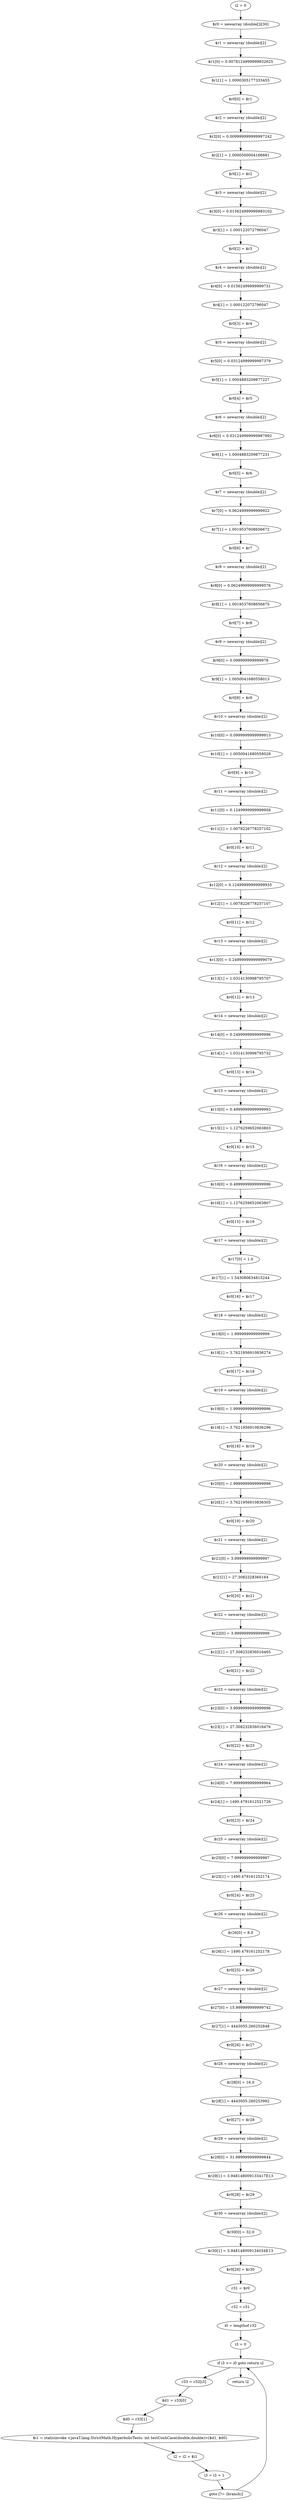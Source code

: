 digraph "unitGraph" {
    "i2 = 0"
    "$r0 = newarray (double[])[30]"
    "$r1 = newarray (double)[2]"
    "$r1[0] = 0.0078124999999832625"
    "$r1[1] = 1.0000305177333455"
    "$r0[0] = $r1"
    "$r2 = newarray (double)[2]"
    "$r2[0] = 0.009999999999997242"
    "$r2[1] = 1.0000500004166681"
    "$r0[1] = $r2"
    "$r3 = newarray (double)[2]"
    "$r3[0] = 0.015624999999983102"
    "$r3[1] = 1.000122072796047"
    "$r0[2] = $r3"
    "$r4 = newarray (double)[2]"
    "$r4[0] = 0.01562499999999731"
    "$r4[1] = 1.000122072796047"
    "$r0[3] = $r4"
    "$r5 = newarray (double)[2]"
    "$r5[0] = 0.03124999999997379"
    "$r5[1] = 1.0004883209877227"
    "$r0[4] = $r5"
    "$r6 = newarray (double)[2]"
    "$r6[0] = 0.031249999999987992"
    "$r6[1] = 1.0004883209877231"
    "$r0[5] = $r6"
    "$r7 = newarray (double)[2]"
    "$r7[0] = 0.0624999999999922"
    "$r7[1] = 1.0019537608656672"
    "$r0[6] = $r7"
    "$r8 = newarray (double)[2]"
    "$r8[0] = 0.06249999999999576"
    "$r8[1] = 1.0019537608656675"
    "$r0[7] = $r8"
    "$r9 = newarray (double)[2]"
    "$r9[0] = 0.099999999999978"
    "$r9[1] = 1.0050041680558013"
    "$r0[8] = $r9"
    "$r10 = newarray (double)[2]"
    "$r10[0] = 0.0999999999999913"
    "$r10[1] = 1.0050041680558028"
    "$r0[9] = $r10"
    "$r11 = newarray (double)[2]"
    "$r11[0] = 0.1249999999999958"
    "$r11[1] = 1.0078226778257102"
    "$r0[10] = $r11"
    "$r12 = newarray (double)[2]"
    "$r12[0] = 0.12499999999999935"
    "$r12[1] = 1.0078226778257107"
    "$r0[11] = $r12"
    "$r13 = newarray (double)[2]"
    "$r13[0] = 0.24999999999999079"
    "$r13[1] = 1.0314130998795707"
    "$r0[12] = $r13"
    "$r14 = newarray (double)[2]"
    "$r14[0] = 0.2499999999999996"
    "$r14[1] = 1.0314130998795732"
    "$r0[13] = $r14"
    "$r15 = newarray (double)[2]"
    "$r15[0] = 0.4999999999999993"
    "$r15[1] = 1.1276259652063803"
    "$r0[14] = $r15"
    "$r16 = newarray (double)[2]"
    "$r16[0] = 0.4999999999999996"
    "$r16[1] = 1.1276259652063807"
    "$r0[15] = $r16"
    "$r17 = newarray (double)[2]"
    "$r17[0] = 1.0"
    "$r17[1] = 1.543080634815244"
    "$r0[16] = $r17"
    "$r18 = newarray (double)[2]"
    "$r18[0] = 1.999999999999999"
    "$r18[1] = 3.7621956910836274"
    "$r0[17] = $r18"
    "$r19 = newarray (double)[2]"
    "$r19[0] = 1.9999999999999996"
    "$r19[1] = 3.7621956910836296"
    "$r0[18] = $r19"
    "$r20 = newarray (double)[2]"
    "$r20[0] = 1.9999999999999998"
    "$r20[1] = 3.7621956910836305"
    "$r0[19] = $r20"
    "$r21 = newarray (double)[2]"
    "$r21[0] = 3.999999999999997"
    "$r21[1] = 27.3082328360164"
    "$r0[20] = $r21"
    "$r22 = newarray (double)[2]"
    "$r22[0] = 3.999999999999999"
    "$r22[1] = 27.308232836016465"
    "$r0[21] = $r22"
    "$r23 = newarray (double)[2]"
    "$r23[0] = 3.9999999999999996"
    "$r23[1] = 27.308232836016476"
    "$r0[22] = $r23"
    "$r24 = newarray (double)[2]"
    "$r24[0] = 7.9999999999999964"
    "$r24[1] = 1490.4791612521726"
    "$r0[23] = $r24"
    "$r25 = newarray (double)[2]"
    "$r25[0] = 7.999999999999997"
    "$r25[1] = 1490.479161252174"
    "$r0[24] = $r25"
    "$r26 = newarray (double)[2]"
    "$r26[0] = 8.0"
    "$r26[1] = 1490.479161252178"
    "$r0[25] = $r26"
    "$r27 = newarray (double)[2]"
    "$r27[0] = 15.999999999999742"
    "$r27[1] = 4443055.260252848"
    "$r0[26] = $r27"
    "$r28 = newarray (double)[2]"
    "$r28[0] = 16.0"
    "$r28[1] = 4443055.260253992"
    "$r0[27] = $r28"
    "$r29 = newarray (double)[2]"
    "$r29[0] = 31.999999999999844"
    "$r29[1] = 3.948148009133417E13"
    "$r0[28] = $r29"
    "$r30 = newarray (double)[2]"
    "$r30[0] = 32.0"
    "$r30[1] = 3.948148009134034E13"
    "$r0[29] = $r30"
    "r31 = $r0"
    "r32 = r31"
    "i0 = lengthof r32"
    "i3 = 0"
    "if i3 >= i0 goto return i2"
    "r33 = r32[i3]"
    "$d1 = r33[0]"
    "$d0 = r33[1]"
    "$i1 = staticinvoke <javaT.lang.StrictMath.HyperbolicTests: int testCoshCase(double,double)>($d1, $d0)"
    "i2 = i2 + $i1"
    "i3 = i3 + 1"
    "goto [?= (branch)]"
    "return i2"
    "i2 = 0"->"$r0 = newarray (double[])[30]";
    "$r0 = newarray (double[])[30]"->"$r1 = newarray (double)[2]";
    "$r1 = newarray (double)[2]"->"$r1[0] = 0.0078124999999832625";
    "$r1[0] = 0.0078124999999832625"->"$r1[1] = 1.0000305177333455";
    "$r1[1] = 1.0000305177333455"->"$r0[0] = $r1";
    "$r0[0] = $r1"->"$r2 = newarray (double)[2]";
    "$r2 = newarray (double)[2]"->"$r2[0] = 0.009999999999997242";
    "$r2[0] = 0.009999999999997242"->"$r2[1] = 1.0000500004166681";
    "$r2[1] = 1.0000500004166681"->"$r0[1] = $r2";
    "$r0[1] = $r2"->"$r3 = newarray (double)[2]";
    "$r3 = newarray (double)[2]"->"$r3[0] = 0.015624999999983102";
    "$r3[0] = 0.015624999999983102"->"$r3[1] = 1.000122072796047";
    "$r3[1] = 1.000122072796047"->"$r0[2] = $r3";
    "$r0[2] = $r3"->"$r4 = newarray (double)[2]";
    "$r4 = newarray (double)[2]"->"$r4[0] = 0.01562499999999731";
    "$r4[0] = 0.01562499999999731"->"$r4[1] = 1.000122072796047";
    "$r4[1] = 1.000122072796047"->"$r0[3] = $r4";
    "$r0[3] = $r4"->"$r5 = newarray (double)[2]";
    "$r5 = newarray (double)[2]"->"$r5[0] = 0.03124999999997379";
    "$r5[0] = 0.03124999999997379"->"$r5[1] = 1.0004883209877227";
    "$r5[1] = 1.0004883209877227"->"$r0[4] = $r5";
    "$r0[4] = $r5"->"$r6 = newarray (double)[2]";
    "$r6 = newarray (double)[2]"->"$r6[0] = 0.031249999999987992";
    "$r6[0] = 0.031249999999987992"->"$r6[1] = 1.0004883209877231";
    "$r6[1] = 1.0004883209877231"->"$r0[5] = $r6";
    "$r0[5] = $r6"->"$r7 = newarray (double)[2]";
    "$r7 = newarray (double)[2]"->"$r7[0] = 0.0624999999999922";
    "$r7[0] = 0.0624999999999922"->"$r7[1] = 1.0019537608656672";
    "$r7[1] = 1.0019537608656672"->"$r0[6] = $r7";
    "$r0[6] = $r7"->"$r8 = newarray (double)[2]";
    "$r8 = newarray (double)[2]"->"$r8[0] = 0.06249999999999576";
    "$r8[0] = 0.06249999999999576"->"$r8[1] = 1.0019537608656675";
    "$r8[1] = 1.0019537608656675"->"$r0[7] = $r8";
    "$r0[7] = $r8"->"$r9 = newarray (double)[2]";
    "$r9 = newarray (double)[2]"->"$r9[0] = 0.099999999999978";
    "$r9[0] = 0.099999999999978"->"$r9[1] = 1.0050041680558013";
    "$r9[1] = 1.0050041680558013"->"$r0[8] = $r9";
    "$r0[8] = $r9"->"$r10 = newarray (double)[2]";
    "$r10 = newarray (double)[2]"->"$r10[0] = 0.0999999999999913";
    "$r10[0] = 0.0999999999999913"->"$r10[1] = 1.0050041680558028";
    "$r10[1] = 1.0050041680558028"->"$r0[9] = $r10";
    "$r0[9] = $r10"->"$r11 = newarray (double)[2]";
    "$r11 = newarray (double)[2]"->"$r11[0] = 0.1249999999999958";
    "$r11[0] = 0.1249999999999958"->"$r11[1] = 1.0078226778257102";
    "$r11[1] = 1.0078226778257102"->"$r0[10] = $r11";
    "$r0[10] = $r11"->"$r12 = newarray (double)[2]";
    "$r12 = newarray (double)[2]"->"$r12[0] = 0.12499999999999935";
    "$r12[0] = 0.12499999999999935"->"$r12[1] = 1.0078226778257107";
    "$r12[1] = 1.0078226778257107"->"$r0[11] = $r12";
    "$r0[11] = $r12"->"$r13 = newarray (double)[2]";
    "$r13 = newarray (double)[2]"->"$r13[0] = 0.24999999999999079";
    "$r13[0] = 0.24999999999999079"->"$r13[1] = 1.0314130998795707";
    "$r13[1] = 1.0314130998795707"->"$r0[12] = $r13";
    "$r0[12] = $r13"->"$r14 = newarray (double)[2]";
    "$r14 = newarray (double)[2]"->"$r14[0] = 0.2499999999999996";
    "$r14[0] = 0.2499999999999996"->"$r14[1] = 1.0314130998795732";
    "$r14[1] = 1.0314130998795732"->"$r0[13] = $r14";
    "$r0[13] = $r14"->"$r15 = newarray (double)[2]";
    "$r15 = newarray (double)[2]"->"$r15[0] = 0.4999999999999993";
    "$r15[0] = 0.4999999999999993"->"$r15[1] = 1.1276259652063803";
    "$r15[1] = 1.1276259652063803"->"$r0[14] = $r15";
    "$r0[14] = $r15"->"$r16 = newarray (double)[2]";
    "$r16 = newarray (double)[2]"->"$r16[0] = 0.4999999999999996";
    "$r16[0] = 0.4999999999999996"->"$r16[1] = 1.1276259652063807";
    "$r16[1] = 1.1276259652063807"->"$r0[15] = $r16";
    "$r0[15] = $r16"->"$r17 = newarray (double)[2]";
    "$r17 = newarray (double)[2]"->"$r17[0] = 1.0";
    "$r17[0] = 1.0"->"$r17[1] = 1.543080634815244";
    "$r17[1] = 1.543080634815244"->"$r0[16] = $r17";
    "$r0[16] = $r17"->"$r18 = newarray (double)[2]";
    "$r18 = newarray (double)[2]"->"$r18[0] = 1.999999999999999";
    "$r18[0] = 1.999999999999999"->"$r18[1] = 3.7621956910836274";
    "$r18[1] = 3.7621956910836274"->"$r0[17] = $r18";
    "$r0[17] = $r18"->"$r19 = newarray (double)[2]";
    "$r19 = newarray (double)[2]"->"$r19[0] = 1.9999999999999996";
    "$r19[0] = 1.9999999999999996"->"$r19[1] = 3.7621956910836296";
    "$r19[1] = 3.7621956910836296"->"$r0[18] = $r19";
    "$r0[18] = $r19"->"$r20 = newarray (double)[2]";
    "$r20 = newarray (double)[2]"->"$r20[0] = 1.9999999999999998";
    "$r20[0] = 1.9999999999999998"->"$r20[1] = 3.7621956910836305";
    "$r20[1] = 3.7621956910836305"->"$r0[19] = $r20";
    "$r0[19] = $r20"->"$r21 = newarray (double)[2]";
    "$r21 = newarray (double)[2]"->"$r21[0] = 3.999999999999997";
    "$r21[0] = 3.999999999999997"->"$r21[1] = 27.3082328360164";
    "$r21[1] = 27.3082328360164"->"$r0[20] = $r21";
    "$r0[20] = $r21"->"$r22 = newarray (double)[2]";
    "$r22 = newarray (double)[2]"->"$r22[0] = 3.999999999999999";
    "$r22[0] = 3.999999999999999"->"$r22[1] = 27.308232836016465";
    "$r22[1] = 27.308232836016465"->"$r0[21] = $r22";
    "$r0[21] = $r22"->"$r23 = newarray (double)[2]";
    "$r23 = newarray (double)[2]"->"$r23[0] = 3.9999999999999996";
    "$r23[0] = 3.9999999999999996"->"$r23[1] = 27.308232836016476";
    "$r23[1] = 27.308232836016476"->"$r0[22] = $r23";
    "$r0[22] = $r23"->"$r24 = newarray (double)[2]";
    "$r24 = newarray (double)[2]"->"$r24[0] = 7.9999999999999964";
    "$r24[0] = 7.9999999999999964"->"$r24[1] = 1490.4791612521726";
    "$r24[1] = 1490.4791612521726"->"$r0[23] = $r24";
    "$r0[23] = $r24"->"$r25 = newarray (double)[2]";
    "$r25 = newarray (double)[2]"->"$r25[0] = 7.999999999999997";
    "$r25[0] = 7.999999999999997"->"$r25[1] = 1490.479161252174";
    "$r25[1] = 1490.479161252174"->"$r0[24] = $r25";
    "$r0[24] = $r25"->"$r26 = newarray (double)[2]";
    "$r26 = newarray (double)[2]"->"$r26[0] = 8.0";
    "$r26[0] = 8.0"->"$r26[1] = 1490.479161252178";
    "$r26[1] = 1490.479161252178"->"$r0[25] = $r26";
    "$r0[25] = $r26"->"$r27 = newarray (double)[2]";
    "$r27 = newarray (double)[2]"->"$r27[0] = 15.999999999999742";
    "$r27[0] = 15.999999999999742"->"$r27[1] = 4443055.260252848";
    "$r27[1] = 4443055.260252848"->"$r0[26] = $r27";
    "$r0[26] = $r27"->"$r28 = newarray (double)[2]";
    "$r28 = newarray (double)[2]"->"$r28[0] = 16.0";
    "$r28[0] = 16.0"->"$r28[1] = 4443055.260253992";
    "$r28[1] = 4443055.260253992"->"$r0[27] = $r28";
    "$r0[27] = $r28"->"$r29 = newarray (double)[2]";
    "$r29 = newarray (double)[2]"->"$r29[0] = 31.999999999999844";
    "$r29[0] = 31.999999999999844"->"$r29[1] = 3.948148009133417E13";
    "$r29[1] = 3.948148009133417E13"->"$r0[28] = $r29";
    "$r0[28] = $r29"->"$r30 = newarray (double)[2]";
    "$r30 = newarray (double)[2]"->"$r30[0] = 32.0";
    "$r30[0] = 32.0"->"$r30[1] = 3.948148009134034E13";
    "$r30[1] = 3.948148009134034E13"->"$r0[29] = $r30";
    "$r0[29] = $r30"->"r31 = $r0";
    "r31 = $r0"->"r32 = r31";
    "r32 = r31"->"i0 = lengthof r32";
    "i0 = lengthof r32"->"i3 = 0";
    "i3 = 0"->"if i3 >= i0 goto return i2";
    "if i3 >= i0 goto return i2"->"r33 = r32[i3]";
    "if i3 >= i0 goto return i2"->"return i2";
    "r33 = r32[i3]"->"$d1 = r33[0]";
    "$d1 = r33[0]"->"$d0 = r33[1]";
    "$d0 = r33[1]"->"$i1 = staticinvoke <javaT.lang.StrictMath.HyperbolicTests: int testCoshCase(double,double)>($d1, $d0)";
    "$i1 = staticinvoke <javaT.lang.StrictMath.HyperbolicTests: int testCoshCase(double,double)>($d1, $d0)"->"i2 = i2 + $i1";
    "i2 = i2 + $i1"->"i3 = i3 + 1";
    "i3 = i3 + 1"->"goto [?= (branch)]";
    "goto [?= (branch)]"->"if i3 >= i0 goto return i2";
}
